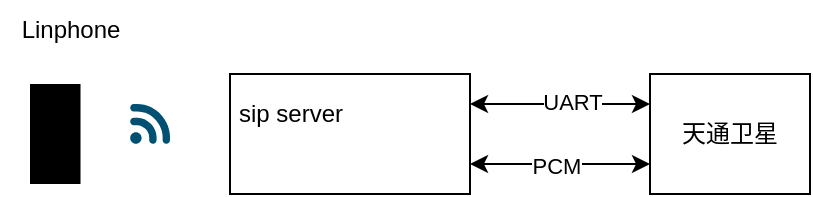 <mxfile version="25.0.1">
  <diagram name="Page-1" id="l4oCFEl9QEJFRNY1iM5H">
    <mxGraphModel dx="1434" dy="746" grid="1" gridSize="10" guides="1" tooltips="1" connect="1" arrows="1" fold="1" page="1" pageScale="1" pageWidth="690" pageHeight="980" math="0" shadow="0">
      <root>
        <mxCell id="0" />
        <mxCell id="1" parent="0" />
        <mxCell id="byPocm1qN5fjNIOhkNYW-6" style="edgeStyle=orthogonalEdgeStyle;rounded=0;orthogonalLoop=1;jettySize=auto;html=1;exitX=0;exitY=0.25;exitDx=0;exitDy=0;startArrow=classic;startFill=1;" edge="1" parent="1" source="byPocm1qN5fjNIOhkNYW-5">
          <mxGeometry relative="1" as="geometry">
            <mxPoint x="315" y="102" as="targetPoint" />
          </mxGeometry>
        </mxCell>
        <mxCell id="byPocm1qN5fjNIOhkNYW-7" value="UART" style="edgeLabel;html=1;align=center;verticalAlign=middle;resizable=0;points=[];" vertex="1" connectable="0" parent="byPocm1qN5fjNIOhkNYW-6">
          <mxGeometry x="-0.133" y="-1" relative="1" as="geometry">
            <mxPoint as="offset" />
          </mxGeometry>
        </mxCell>
        <mxCell id="byPocm1qN5fjNIOhkNYW-8" style="edgeStyle=orthogonalEdgeStyle;rounded=0;orthogonalLoop=1;jettySize=auto;html=1;exitX=0;exitY=0.75;exitDx=0;exitDy=0;endArrow=classic;endFill=1;startArrow=classic;startFill=1;" edge="1" parent="1" source="byPocm1qN5fjNIOhkNYW-5">
          <mxGeometry relative="1" as="geometry">
            <mxPoint x="315" y="132" as="targetPoint" />
          </mxGeometry>
        </mxCell>
        <mxCell id="byPocm1qN5fjNIOhkNYW-9" value="PCM" style="edgeLabel;html=1;align=center;verticalAlign=middle;resizable=0;points=[];" vertex="1" connectable="0" parent="byPocm1qN5fjNIOhkNYW-8">
          <mxGeometry x="0.061" relative="1" as="geometry">
            <mxPoint as="offset" />
          </mxGeometry>
        </mxCell>
        <mxCell id="byPocm1qN5fjNIOhkNYW-5" value="&lt;span style=&quot;text-wrap-mode: nowrap;&quot;&gt;天通卫星&lt;/span&gt;" style="rounded=0;whiteSpace=wrap;html=1;" vertex="1" parent="1">
          <mxGeometry x="405" y="87" width="80" height="60" as="geometry" />
        </mxCell>
        <mxCell id="byPocm1qN5fjNIOhkNYW-1" value="" style="sketch=0;verticalLabelPosition=bottom;sketch=0;aspect=fixed;html=1;verticalAlign=top;strokeColor=none;fillColor=#000000;align=center;outlineConnect=0;pointerEvents=1;shape=mxgraph.citrix2.mobile;" vertex="1" parent="1">
          <mxGeometry x="95" y="92" width="25.255" height="50" as="geometry" />
        </mxCell>
        <mxCell id="byPocm1qN5fjNIOhkNYW-2" value="Linphone" style="text;html=1;align=center;verticalAlign=middle;resizable=0;points=[];autosize=1;strokeColor=none;fillColor=none;" vertex="1" parent="1">
          <mxGeometry x="80" y="50" width="70" height="30" as="geometry" />
        </mxCell>
        <mxCell id="byPocm1qN5fjNIOhkNYW-11" value="" style="rounded=0;whiteSpace=wrap;html=1;" vertex="1" parent="1">
          <mxGeometry x="195" y="87" width="120" height="60" as="geometry" />
        </mxCell>
        <mxCell id="byPocm1qN5fjNIOhkNYW-12" value="&lt;span style=&quot;text-wrap-mode: wrap;&quot;&gt;sip server&lt;/span&gt;" style="text;html=1;align=center;verticalAlign=middle;resizable=0;points=[];autosize=1;strokeColor=none;fillColor=none;" vertex="1" parent="1">
          <mxGeometry x="185" y="92" width="80" height="30" as="geometry" />
        </mxCell>
        <mxCell id="byPocm1qN5fjNIOhkNYW-14" value="" style="points=[[0.005,0.09,0],[0.08,0,0],[0.76,0.25,0],[1,0.92,0],[0.91,0.995,0],[0.57,0.995,0],[0.045,0.955,0],[0.005,0.43,0]];verticalLabelPosition=bottom;sketch=0;html=1;verticalAlign=top;aspect=fixed;align=center;pointerEvents=1;shape=mxgraph.cisco19.3g_4g_indicator;fillColor=#005073;strokeColor=none;" vertex="1" parent="1">
          <mxGeometry x="145" y="102" width="20" height="20" as="geometry" />
        </mxCell>
      </root>
    </mxGraphModel>
  </diagram>
</mxfile>
